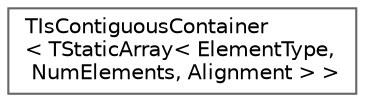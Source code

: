 digraph "Graphical Class Hierarchy"
{
 // INTERACTIVE_SVG=YES
 // LATEX_PDF_SIZE
  bgcolor="transparent";
  edge [fontname=Helvetica,fontsize=10,labelfontname=Helvetica,labelfontsize=10];
  node [fontname=Helvetica,fontsize=10,shape=box,height=0.2,width=0.4];
  rankdir="LR";
  Node0 [id="Node000000",label="TIsContiguousContainer\l\< TStaticArray\< ElementType,\l NumElements, Alignment \> \>",height=0.2,width=0.4,color="grey40", fillcolor="white", style="filled",URL="$db/d5c/structTIsContiguousContainer_3_01TStaticArray_3_01ElementType_00_01NumElements_00_01Alignment_01_4_01_4.html",tooltip=" "];
}
